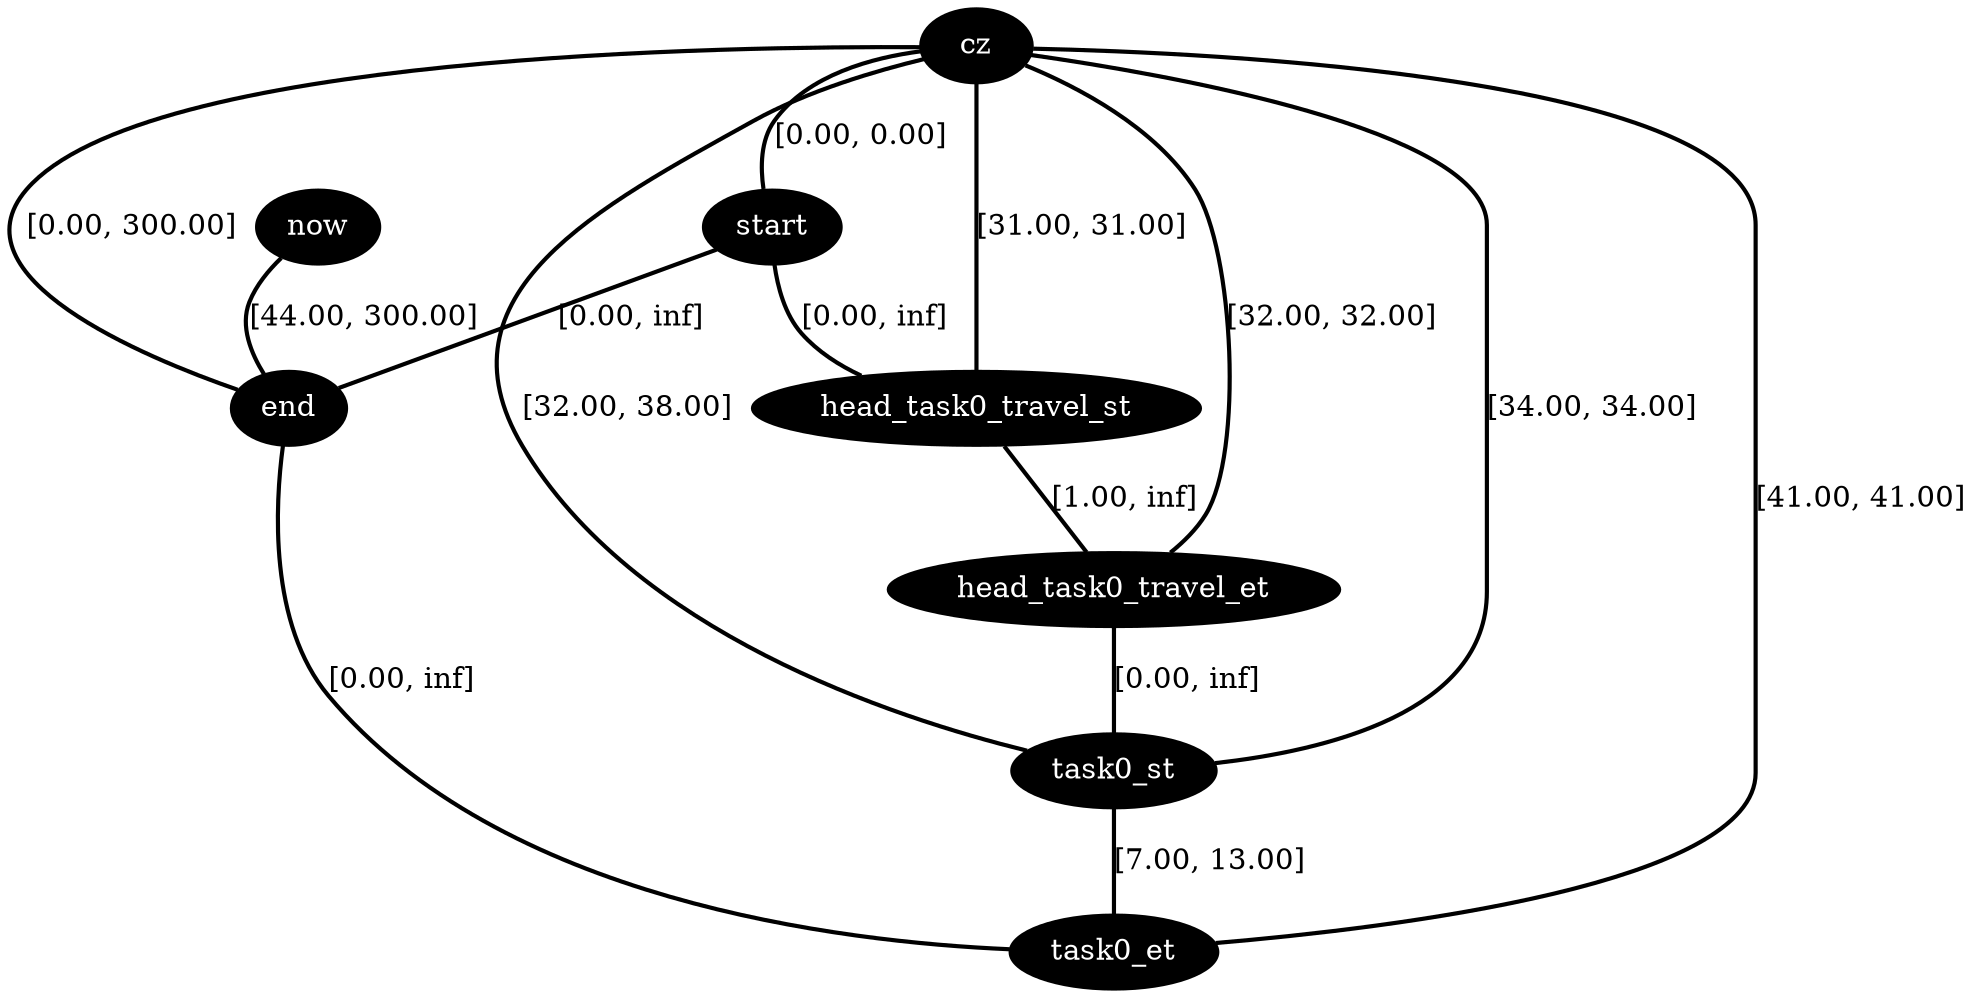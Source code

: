 graph plan {
0[label="cz",style=filled,fillcolor=black,fontcolor=white];
1[label="start",style=filled,fillcolor=black,fontcolor=white];
2[label="now",style=filled,fillcolor=black,fontcolor=white];
3[label="end",style=filled,fillcolor=black,fontcolor=white];
5[label="head_task0_travel_st",style=filled,fillcolor=black,fontcolor=white];
6[label="head_task0_travel_et",style=filled,fillcolor=black,fontcolor=white];
7[label="task0_st",style=filled,fillcolor=black,fontcolor=white];
8[label="task0_et",style=filled,fillcolor=black,fontcolor=white];
"0"--"8"[label="[41.00, 41.00]",penwidth=2,color=black];
"0"--"7"[label="[34.00, 34.00]",penwidth=2,color=black];
"0"--"6"[label="[32.00, 32.00]",penwidth=2,color=black];
"0"--"5"[label="[31.00, 31.00]",penwidth=2,color=black];
"0"--"7"[label="[32.00, 38.00]",penwidth=2,color=black];
"0"--"3"[label="[0.00, 300.00]",penwidth=2,color=black];
"0"--"1"[label="[0.00, 0.00]",penwidth=2,color=black];
"1"--"5"[label="[0.00, inf]",penwidth=2,color=black];
"1"--"3"[label="[0.00, inf]",penwidth=2,color=black];
"2"--"3"[label="[44.00, 300.00]",penwidth=2,color=black];
"3"--"8"[label="[0.00, inf]",penwidth=2,color=black];
"5"--"6"[label="[1.00, inf]",penwidth=2,color=black];
"6"--"7"[label="[0.00, inf]",penwidth=2,color=black];
"7"--"8"[label="[7.00, 13.00]",penwidth=2,color=black];
}
